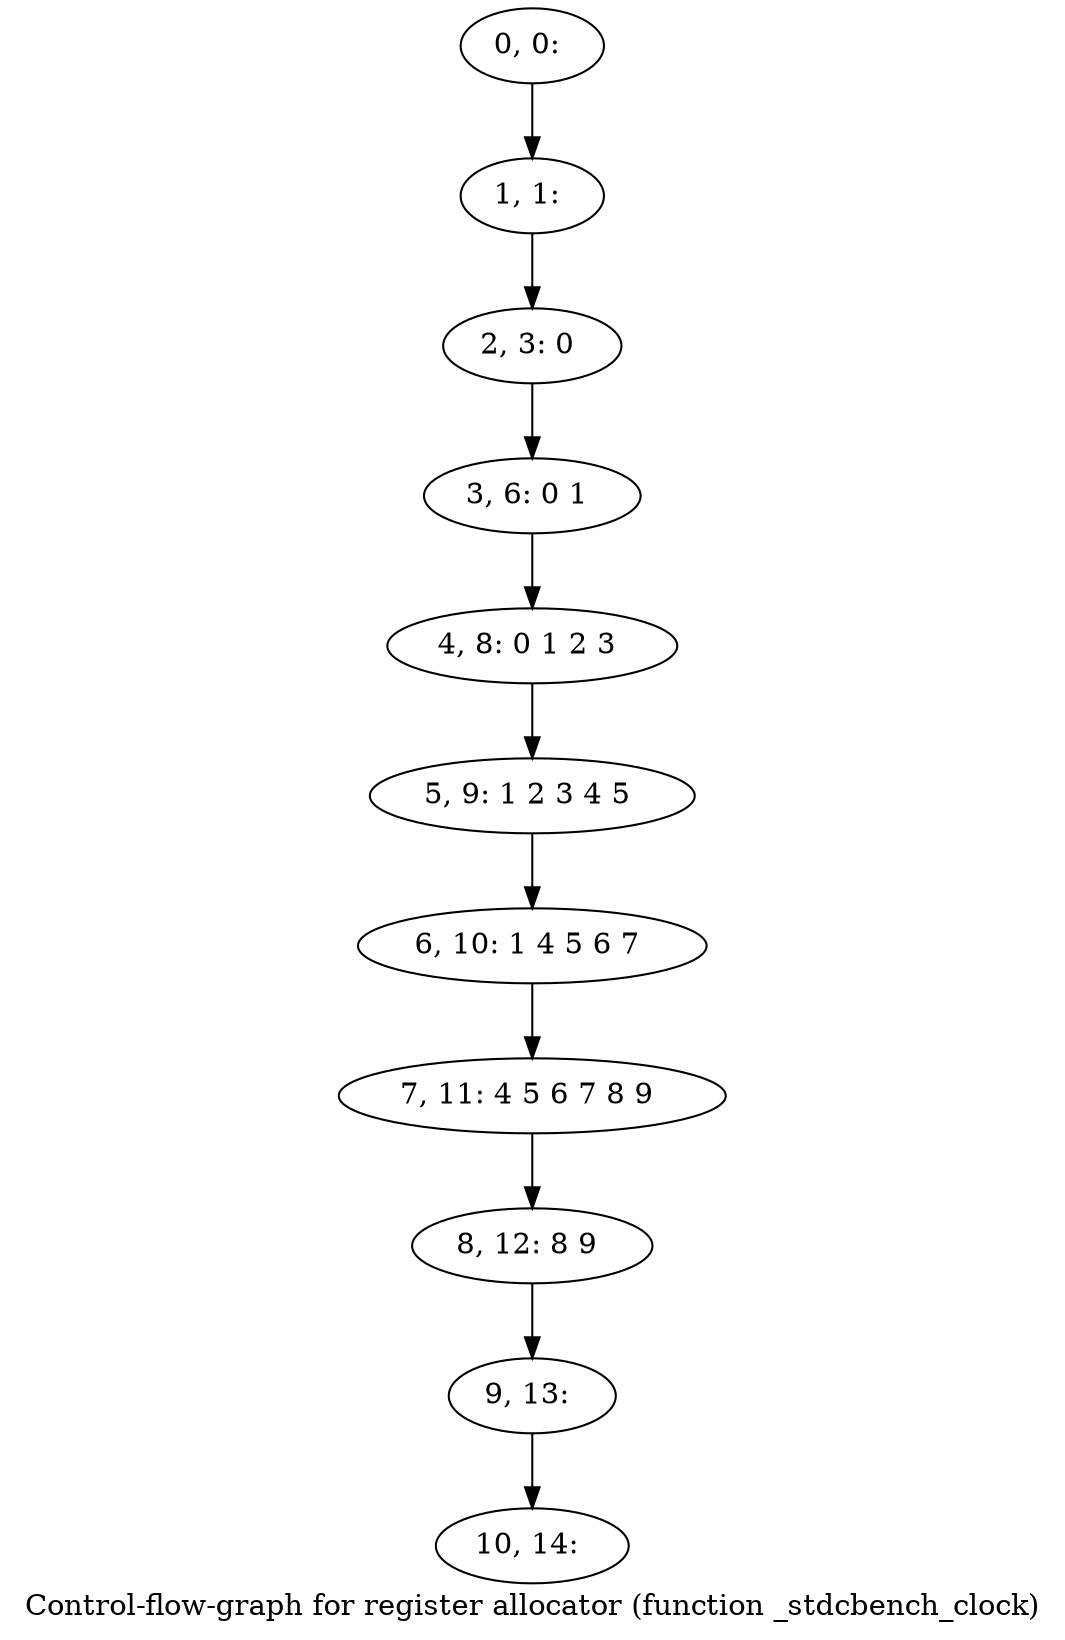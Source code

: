 digraph G {
graph [label="Control-flow-graph for register allocator (function _stdcbench_clock)"]
0[label="0, 0: "];
1[label="1, 1: "];
2[label="2, 3: 0 "];
3[label="3, 6: 0 1 "];
4[label="4, 8: 0 1 2 3 "];
5[label="5, 9: 1 2 3 4 5 "];
6[label="6, 10: 1 4 5 6 7 "];
7[label="7, 11: 4 5 6 7 8 9 "];
8[label="8, 12: 8 9 "];
9[label="9, 13: "];
10[label="10, 14: "];
0->1 ;
1->2 ;
2->3 ;
3->4 ;
4->5 ;
5->6 ;
6->7 ;
7->8 ;
8->9 ;
9->10 ;
}
